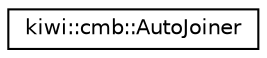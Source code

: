 digraph "Graphical Class Hierarchy"
{
 // LATEX_PDF_SIZE
  edge [fontname="Helvetica",fontsize="10",labelfontname="Helvetica",labelfontsize="10"];
  node [fontname="Helvetica",fontsize="10",shape=record];
  rankdir="LR";
  Node0 [label="kiwi::cmb::AutoJoiner",height=0.2,width=0.4,color="black", fillcolor="white", style="filled",URL="$classkiwi_1_1cmb_1_1AutoJoiner.html",tooltip=" "];
}
